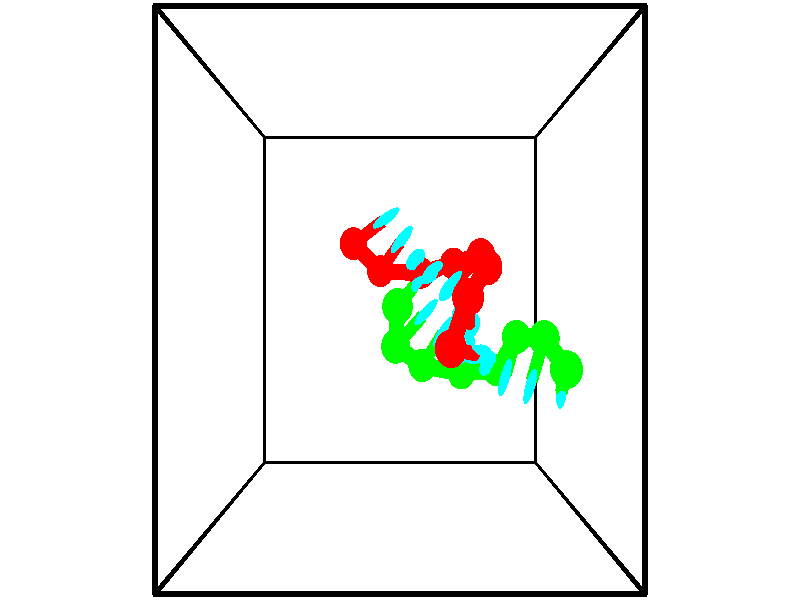 // switches for output
#declare DRAW_BASES = 1; // possible values are 0, 1; only relevant for DNA ribbons
#declare DRAW_BASES_TYPE = 3; // possible values are 1, 2, 3; only relevant for DNA ribbons
#declare DRAW_FOG = 0; // set to 1 to enable fog

#include "colors.inc"

#include "transforms.inc"
background { rgb <1, 1, 1>}

#default {
   normal{
       ripples 0.25
       frequency 0.20
       turbulence 0.2
       lambda 5
   }
	finish {
		phong 0.1
		phong_size 40.
	}
}

// original window dimensions: 1024x640


// camera settings

camera {
	sky <-0, 1, 0>
	up <-0, 1, 0>
	right 1.6 * <1, 0, 0>
	location <2.5, 2.5, 11.1562>
	look_at <2.5, 2.5, 2.5>
	direction <0, 0, -8.6562>
	angle 67.0682
}


# declare cpy_camera_pos = <2.5, 2.5, 11.1562>;
# if (DRAW_FOG = 1)
fog {
	fog_type 2
	up vnormalize(cpy_camera_pos)
	color rgbt<1,1,1,0.3>
	distance 1e-5
	fog_alt 3e-3
	fog_offset 4
}
# end


// LIGHTS

# declare lum = 6;
global_settings {
	ambient_light rgb lum * <0.05, 0.05, 0.05>
	max_trace_level 15
}# declare cpy_direct_light_amount = 0.25;
light_source
{	1000 * <-1, -1, 1>,
	rgb lum * cpy_direct_light_amount
	parallel
}

light_source
{	1000 * <1, 1, -1>,
	rgb lum * cpy_direct_light_amount
	parallel
}

// strand 0

// nucleotide -1

// particle -1
sphere {
	<1.644858, 3.362369, 0.062348> 0.250000
	pigment { color rgbt <1,0,0,0> }
	no_shadow
}
cylinder {
	<1.981865, 3.574870, 0.097977>,  <2.184069, 3.702371, 0.119354>, 0.100000
	pigment { color rgbt <1,0,0,0> }
	no_shadow
}
cylinder {
	<1.981865, 3.574870, 0.097977>,  <1.644858, 3.362369, 0.062348>, 0.100000
	pigment { color rgbt <1,0,0,0> }
	no_shadow
}

// particle -1
sphere {
	<1.981865, 3.574870, 0.097977> 0.100000
	pigment { color rgbt <1,0,0,0> }
	no_shadow
}
sphere {
	0, 1
	scale<0.080000,0.200000,0.300000>
	matrix <0.531042, -0.846882, 0.028015,
		0.090316, 0.023697, -0.995631,
		0.842518, 0.531253, 0.089072,
		2.234621, 3.734246, 0.124698>
	pigment { color rgbt <0,1,1,0> }
	no_shadow
}
cylinder {
	<2.128108, 2.954524, -0.246813>,  <1.644858, 3.362369, 0.062348>, 0.130000
	pigment { color rgbt <1,0,0,0> }
	no_shadow
}

// nucleotide -1

// particle -1
sphere {
	<2.128108, 2.954524, -0.246813> 0.250000
	pigment { color rgbt <1,0,0,0> }
	no_shadow
}
cylinder {
	<2.357506, 3.217827, -0.051754>,  <2.495145, 3.375809, 0.065281>, 0.100000
	pigment { color rgbt <1,0,0,0> }
	no_shadow
}
cylinder {
	<2.357506, 3.217827, -0.051754>,  <2.128108, 2.954524, -0.246813>, 0.100000
	pigment { color rgbt <1,0,0,0> }
	no_shadow
}

// particle -1
sphere {
	<2.357506, 3.217827, -0.051754> 0.100000
	pigment { color rgbt <1,0,0,0> }
	no_shadow
}
sphere {
	0, 1
	scale<0.080000,0.200000,0.300000>
	matrix <0.680125, -0.714404, 0.164490,
		0.456654, 0.237326, -0.857405,
		0.573496, 0.658258, 0.487647,
		2.529555, 3.415305, 0.094540>
	pigment { color rgbt <0,1,1,0> }
	no_shadow
}
cylinder {
	<2.909546, 2.932277, -0.484586>,  <2.128108, 2.954524, -0.246813>, 0.130000
	pigment { color rgbt <1,0,0,0> }
	no_shadow
}

// nucleotide -1

// particle -1
sphere {
	<2.909546, 2.932277, -0.484586> 0.250000
	pigment { color rgbt <1,0,0,0> }
	no_shadow
}
cylinder {
	<2.838425, 3.034104, -0.104359>,  <2.795752, 3.095201, 0.123778>, 0.100000
	pigment { color rgbt <1,0,0,0> }
	no_shadow
}
cylinder {
	<2.838425, 3.034104, -0.104359>,  <2.909546, 2.932277, -0.484586>, 0.100000
	pigment { color rgbt <1,0,0,0> }
	no_shadow
}

// particle -1
sphere {
	<2.838425, 3.034104, -0.104359> 0.100000
	pigment { color rgbt <1,0,0,0> }
	no_shadow
}
sphere {
	0, 1
	scale<0.080000,0.200000,0.300000>
	matrix <0.579519, -0.753607, 0.310219,
		0.795327, 0.606030, -0.013533,
		-0.177803, 0.254568, 0.950569,
		2.785084, 3.110475, 0.180812>
	pigment { color rgbt <0,1,1,0> }
	no_shadow
}
cylinder {
	<3.502416, 3.070176, -0.189294>,  <2.909546, 2.932277, -0.484586>, 0.130000
	pigment { color rgbt <1,0,0,0> }
	no_shadow
}

// nucleotide -1

// particle -1
sphere {
	<3.502416, 3.070176, -0.189294> 0.250000
	pigment { color rgbt <1,0,0,0> }
	no_shadow
}
cylinder {
	<3.261406, 2.977468, 0.116188>,  <3.116800, 2.921844, 0.299478>, 0.100000
	pigment { color rgbt <1,0,0,0> }
	no_shadow
}
cylinder {
	<3.261406, 2.977468, 0.116188>,  <3.502416, 3.070176, -0.189294>, 0.100000
	pigment { color rgbt <1,0,0,0> }
	no_shadow
}

// particle -1
sphere {
	<3.261406, 2.977468, 0.116188> 0.100000
	pigment { color rgbt <1,0,0,0> }
	no_shadow
}
sphere {
	0, 1
	scale<0.080000,0.200000,0.300000>
	matrix <0.700622, -0.611878, 0.367062,
		0.382221, 0.756233, 0.531054,
		-0.602524, -0.231769, 0.763706,
		3.080649, 2.907938, 0.345300>
	pigment { color rgbt <0,1,1,0> }
	no_shadow
}
cylinder {
	<3.930358, 3.162382, 0.461988>,  <3.502416, 3.070176, -0.189294>, 0.130000
	pigment { color rgbt <1,0,0,0> }
	no_shadow
}

// nucleotide -1

// particle -1
sphere {
	<3.930358, 3.162382, 0.461988> 0.250000
	pigment { color rgbt <1,0,0,0> }
	no_shadow
}
cylinder {
	<3.632156, 2.901297, 0.515934>,  <3.453235, 2.744646, 0.548302>, 0.100000
	pigment { color rgbt <1,0,0,0> }
	no_shadow
}
cylinder {
	<3.632156, 2.901297, 0.515934>,  <3.930358, 3.162382, 0.461988>, 0.100000
	pigment { color rgbt <1,0,0,0> }
	no_shadow
}

// particle -1
sphere {
	<3.632156, 2.901297, 0.515934> 0.100000
	pigment { color rgbt <1,0,0,0> }
	no_shadow
}
sphere {
	0, 1
	scale<0.080000,0.200000,0.300000>
	matrix <0.621654, -0.607988, 0.493859,
		-0.240351, 0.452015, 0.859019,
		-0.745505, -0.652713, 0.134866,
		3.408505, 2.705483, 0.556394>
	pigment { color rgbt <0,1,1,0> }
	no_shadow
}
cylinder {
	<3.946167, 2.951489, 1.146564>,  <3.930358, 3.162382, 0.461988>, 0.130000
	pigment { color rgbt <1,0,0,0> }
	no_shadow
}

// nucleotide -1

// particle -1
sphere {
	<3.946167, 2.951489, 1.146564> 0.250000
	pigment { color rgbt <1,0,0,0> }
	no_shadow
}
cylinder {
	<3.741364, 2.660171, 0.964384>,  <3.618481, 2.485380, 0.855076>, 0.100000
	pigment { color rgbt <1,0,0,0> }
	no_shadow
}
cylinder {
	<3.741364, 2.660171, 0.964384>,  <3.946167, 2.951489, 1.146564>, 0.100000
	pigment { color rgbt <1,0,0,0> }
	no_shadow
}

// particle -1
sphere {
	<3.741364, 2.660171, 0.964384> 0.100000
	pigment { color rgbt <1,0,0,0> }
	no_shadow
}
sphere {
	0, 1
	scale<0.080000,0.200000,0.300000>
	matrix <0.603543, -0.682301, 0.412554,
		-0.611215, -0.063652, 0.788901,
		-0.512008, -0.728295, -0.455449,
		3.587761, 2.441683, 0.827749>
	pigment { color rgbt <0,1,1,0> }
	no_shadow
}
cylinder {
	<3.573749, 2.535828, 1.636623>,  <3.946167, 2.951489, 1.146564>, 0.130000
	pigment { color rgbt <1,0,0,0> }
	no_shadow
}

// nucleotide -1

// particle -1
sphere {
	<3.573749, 2.535828, 1.636623> 0.250000
	pigment { color rgbt <1,0,0,0> }
	no_shadow
}
cylinder {
	<3.621887, 2.306000, 1.312799>,  <3.650770, 2.168102, 1.118506>, 0.100000
	pigment { color rgbt <1,0,0,0> }
	no_shadow
}
cylinder {
	<3.621887, 2.306000, 1.312799>,  <3.573749, 2.535828, 1.636623>, 0.100000
	pigment { color rgbt <1,0,0,0> }
	no_shadow
}

// particle -1
sphere {
	<3.621887, 2.306000, 1.312799> 0.100000
	pigment { color rgbt <1,0,0,0> }
	no_shadow
}
sphere {
	0, 1
	scale<0.080000,0.200000,0.300000>
	matrix <0.380648, -0.726448, 0.572172,
		-0.916856, -0.377014, 0.131285,
		0.120345, -0.574572, -0.809558,
		3.657991, 2.133628, 1.069932>
	pigment { color rgbt <0,1,1,0> }
	no_shadow
}
cylinder {
	<3.293214, 1.867064, 1.756923>,  <3.573749, 2.535828, 1.636623>, 0.130000
	pigment { color rgbt <1,0,0,0> }
	no_shadow
}

// nucleotide -1

// particle -1
sphere {
	<3.293214, 1.867064, 1.756923> 0.250000
	pigment { color rgbt <1,0,0,0> }
	no_shadow
}
cylinder {
	<3.564735, 1.803886, 1.470070>,  <3.727648, 1.765979, 1.297958>, 0.100000
	pigment { color rgbt <1,0,0,0> }
	no_shadow
}
cylinder {
	<3.564735, 1.803886, 1.470070>,  <3.293214, 1.867064, 1.756923>, 0.100000
	pigment { color rgbt <1,0,0,0> }
	no_shadow
}

// particle -1
sphere {
	<3.564735, 1.803886, 1.470070> 0.100000
	pigment { color rgbt <1,0,0,0> }
	no_shadow
}
sphere {
	0, 1
	scale<0.080000,0.200000,0.300000>
	matrix <0.354014, -0.785223, 0.508035,
		-0.643351, -0.598730, -0.477096,
		0.678803, -0.157946, -0.717133,
		3.768376, 1.756502, 1.254930>
	pigment { color rgbt <0,1,1,0> }
	no_shadow
}
// strand 1

// nucleotide -1

// particle -1
sphere {
	<5.097072, 1.597084, 1.737444> 0.250000
	pigment { color rgbt <0,1,0,0> }
	no_shadow
}
cylinder {
	<5.139687, 1.381784, 1.403034>,  <5.165255, 1.252604, 1.202388>, 0.100000
	pigment { color rgbt <0,1,0,0> }
	no_shadow
}
cylinder {
	<5.139687, 1.381784, 1.403034>,  <5.097072, 1.597084, 1.737444>, 0.100000
	pigment { color rgbt <0,1,0,0> }
	no_shadow
}

// particle -1
sphere {
	<5.139687, 1.381784, 1.403034> 0.100000
	pigment { color rgbt <0,1,0,0> }
	no_shadow
}
sphere {
	0, 1
	scale<0.080000,0.200000,0.300000>
	matrix <-0.984955, 0.057928, -0.162810,
		0.136062, 0.840792, -0.523981,
		0.106536, -0.538250, -0.836024,
		5.171648, 1.220309, 1.152227>
	pigment { color rgbt <0,1,1,0> }
	no_shadow
}
cylinder {
	<4.900310, 1.970352, 1.106805>,  <5.097072, 1.597084, 1.737444>, 0.130000
	pigment { color rgbt <0,1,0,0> }
	no_shadow
}

// nucleotide -1

// particle -1
sphere {
	<4.900310, 1.970352, 1.106805> 0.250000
	pigment { color rgbt <0,1,0,0> }
	no_shadow
}
cylinder {
	<4.790421, 1.594992, 1.022968>,  <4.724487, 1.369775, 0.972666>, 0.100000
	pigment { color rgbt <0,1,0,0> }
	no_shadow
}
cylinder {
	<4.790421, 1.594992, 1.022968>,  <4.900310, 1.970352, 1.106805>, 0.100000
	pigment { color rgbt <0,1,0,0> }
	no_shadow
}

// particle -1
sphere {
	<4.790421, 1.594992, 1.022968> 0.100000
	pigment { color rgbt <0,1,0,0> }
	no_shadow
}
sphere {
	0, 1
	scale<0.080000,0.200000,0.300000>
	matrix <-0.921968, 0.318966, -0.219625,
		0.272949, 0.132902, -0.952804,
		-0.274724, -0.938401, -0.209593,
		4.708004, 1.313471, 0.960091>
	pigment { color rgbt <0,1,1,0> }
	no_shadow
}
cylinder {
	<4.555998, 1.955364, 0.486201>,  <4.900310, 1.970352, 1.106805>, 0.130000
	pigment { color rgbt <0,1,0,0> }
	no_shadow
}

// nucleotide -1

// particle -1
sphere {
	<4.555998, 1.955364, 0.486201> 0.250000
	pigment { color rgbt <0,1,0,0> }
	no_shadow
}
cylinder {
	<4.408974, 1.637274, 0.679081>,  <4.320759, 1.446420, 0.794809>, 0.100000
	pigment { color rgbt <0,1,0,0> }
	no_shadow
}
cylinder {
	<4.408974, 1.637274, 0.679081>,  <4.555998, 1.955364, 0.486201>, 0.100000
	pigment { color rgbt <0,1,0,0> }
	no_shadow
}

// particle -1
sphere {
	<4.408974, 1.637274, 0.679081> 0.100000
	pigment { color rgbt <0,1,0,0> }
	no_shadow
}
sphere {
	0, 1
	scale<0.080000,0.200000,0.300000>
	matrix <-0.929918, 0.307409, -0.201874,
		0.012302, -0.522608, -0.852485,
		-0.367562, -0.795224, 0.482200,
		4.298705, 1.398707, 0.823741>
	pigment { color rgbt <0,1,1,0> }
	no_shadow
}
cylinder {
	<4.283196, 1.423953, 0.022981>,  <4.555998, 1.955364, 0.486201>, 0.130000
	pigment { color rgbt <0,1,0,0> }
	no_shadow
}

// nucleotide -1

// particle -1
sphere {
	<4.283196, 1.423953, 0.022981> 0.250000
	pigment { color rgbt <0,1,0,0> }
	no_shadow
}
cylinder {
	<4.136284, 1.511782, 0.384510>,  <4.048137, 1.564479, 0.601427>, 0.100000
	pigment { color rgbt <0,1,0,0> }
	no_shadow
}
cylinder {
	<4.136284, 1.511782, 0.384510>,  <4.283196, 1.423953, 0.022981>, 0.100000
	pigment { color rgbt <0,1,0,0> }
	no_shadow
}

// particle -1
sphere {
	<4.136284, 1.511782, 0.384510> 0.100000
	pigment { color rgbt <0,1,0,0> }
	no_shadow
}
sphere {
	0, 1
	scale<0.080000,0.200000,0.300000>
	matrix <-0.753199, 0.499918, -0.427521,
		-0.545708, -0.837777, -0.018227,
		-0.367280, 0.219573, 0.903822,
		4.026100, 1.577654, 0.655656>
	pigment { color rgbt <0,1,1,0> }
	no_shadow
}
cylinder {
	<3.629798, 1.374104, 0.003298>,  <4.283196, 1.423953, 0.022981>, 0.130000
	pigment { color rgbt <0,1,0,0> }
	no_shadow
}

// nucleotide -1

// particle -1
sphere {
	<3.629798, 1.374104, 0.003298> 0.250000
	pigment { color rgbt <0,1,0,0> }
	no_shadow
}
cylinder {
	<3.649353, 1.597918, 0.334244>,  <3.661086, 1.732206, 0.532811>, 0.100000
	pigment { color rgbt <0,1,0,0> }
	no_shadow
}
cylinder {
	<3.649353, 1.597918, 0.334244>,  <3.629798, 1.374104, 0.003298>, 0.100000
	pigment { color rgbt <0,1,0,0> }
	no_shadow
}

// particle -1
sphere {
	<3.649353, 1.597918, 0.334244> 0.100000
	pigment { color rgbt <0,1,0,0> }
	no_shadow
}
sphere {
	0, 1
	scale<0.080000,0.200000,0.300000>
	matrix <-0.709563, 0.602440, -0.365494,
		-0.702944, -0.569200, 0.426475,
		0.048886, 0.559533, 0.827365,
		3.664019, 1.765777, 0.582453>
	pigment { color rgbt <0,1,1,0> }
	no_shadow
}
cylinder {
	<2.901733, 1.512003, 0.223669>,  <3.629798, 1.374104, 0.003298>, 0.130000
	pigment { color rgbt <0,1,0,0> }
	no_shadow
}

// nucleotide -1

// particle -1
sphere {
	<2.901733, 1.512003, 0.223669> 0.250000
	pigment { color rgbt <0,1,0,0> }
	no_shadow
}
cylinder {
	<3.115753, 1.812349, 0.378548>,  <3.244165, 1.992557, 0.471475>, 0.100000
	pigment { color rgbt <0,1,0,0> }
	no_shadow
}
cylinder {
	<3.115753, 1.812349, 0.378548>,  <2.901733, 1.512003, 0.223669>, 0.100000
	pigment { color rgbt <0,1,0,0> }
	no_shadow
}

// particle -1
sphere {
	<3.115753, 1.812349, 0.378548> 0.100000
	pigment { color rgbt <0,1,0,0> }
	no_shadow
}
sphere {
	0, 1
	scale<0.080000,0.200000,0.300000>
	matrix <-0.723312, 0.643958, -0.249275,
		-0.436511, -0.146689, 0.887660,
		0.535050, 0.750866, 0.387197,
		3.276268, 2.037609, 0.494707>
	pigment { color rgbt <0,1,1,0> }
	no_shadow
}
cylinder {
	<2.425862, 1.834346, 0.742867>,  <2.901733, 1.512003, 0.223669>, 0.130000
	pigment { color rgbt <0,1,0,0> }
	no_shadow
}

// nucleotide -1

// particle -1
sphere {
	<2.425862, 1.834346, 0.742867> 0.250000
	pigment { color rgbt <0,1,0,0> }
	no_shadow
}
cylinder {
	<2.715446, 2.101772, 0.674870>,  <2.889197, 2.262228, 0.634071>, 0.100000
	pigment { color rgbt <0,1,0,0> }
	no_shadow
}
cylinder {
	<2.715446, 2.101772, 0.674870>,  <2.425862, 1.834346, 0.742867>, 0.100000
	pigment { color rgbt <0,1,0,0> }
	no_shadow
}

// particle -1
sphere {
	<2.715446, 2.101772, 0.674870> 0.100000
	pigment { color rgbt <0,1,0,0> }
	no_shadow
}
sphere {
	0, 1
	scale<0.080000,0.200000,0.300000>
	matrix <-0.685299, 0.725246, -0.066213,
		0.079019, 0.164432, 0.983218,
		0.723962, 0.668566, -0.169994,
		2.932635, 2.302342, 0.623871>
	pigment { color rgbt <0,1,1,0> }
	no_shadow
}
cylinder {
	<2.459929, 2.413536, 1.280477>,  <2.425862, 1.834346, 0.742867>, 0.130000
	pigment { color rgbt <0,1,0,0> }
	no_shadow
}

// nucleotide -1

// particle -1
sphere {
	<2.459929, 2.413536, 1.280477> 0.250000
	pigment { color rgbt <0,1,0,0> }
	no_shadow
}
cylinder {
	<2.617058, 2.571070, 0.948071>,  <2.711335, 2.665590, 0.748627>, 0.100000
	pigment { color rgbt <0,1,0,0> }
	no_shadow
}
cylinder {
	<2.617058, 2.571070, 0.948071>,  <2.459929, 2.413536, 1.280477>, 0.100000
	pigment { color rgbt <0,1,0,0> }
	no_shadow
}

// particle -1
sphere {
	<2.617058, 2.571070, 0.948071> 0.100000
	pigment { color rgbt <0,1,0,0> }
	no_shadow
}
sphere {
	0, 1
	scale<0.080000,0.200000,0.300000>
	matrix <-0.591866, 0.799895, 0.099310,
		0.703837, 0.452839, 0.547312,
		0.392821, 0.393833, -0.831015,
		2.734904, 2.689220, 0.698766>
	pigment { color rgbt <0,1,1,0> }
	no_shadow
}
// box output
cylinder {
	<0.000000, 0.000000, 0.000000>,  <5.000000, 0.000000, 0.000000>, 0.025000
	pigment { color rgbt <0,0,0,0> }
	no_shadow
}
cylinder {
	<0.000000, 0.000000, 0.000000>,  <0.000000, 5.000000, 0.000000>, 0.025000
	pigment { color rgbt <0,0,0,0> }
	no_shadow
}
cylinder {
	<0.000000, 0.000000, 0.000000>,  <0.000000, 0.000000, 5.000000>, 0.025000
	pigment { color rgbt <0,0,0,0> }
	no_shadow
}
cylinder {
	<5.000000, 5.000000, 5.000000>,  <0.000000, 5.000000, 5.000000>, 0.025000
	pigment { color rgbt <0,0,0,0> }
	no_shadow
}
cylinder {
	<5.000000, 5.000000, 5.000000>,  <5.000000, 0.000000, 5.000000>, 0.025000
	pigment { color rgbt <0,0,0,0> }
	no_shadow
}
cylinder {
	<5.000000, 5.000000, 5.000000>,  <5.000000, 5.000000, 0.000000>, 0.025000
	pigment { color rgbt <0,0,0,0> }
	no_shadow
}
cylinder {
	<0.000000, 0.000000, 5.000000>,  <0.000000, 5.000000, 5.000000>, 0.025000
	pigment { color rgbt <0,0,0,0> }
	no_shadow
}
cylinder {
	<0.000000, 0.000000, 5.000000>,  <5.000000, 0.000000, 5.000000>, 0.025000
	pigment { color rgbt <0,0,0,0> }
	no_shadow
}
cylinder {
	<5.000000, 5.000000, 0.000000>,  <0.000000, 5.000000, 0.000000>, 0.025000
	pigment { color rgbt <0,0,0,0> }
	no_shadow
}
cylinder {
	<5.000000, 5.000000, 0.000000>,  <5.000000, 0.000000, 0.000000>, 0.025000
	pigment { color rgbt <0,0,0,0> }
	no_shadow
}
cylinder {
	<5.000000, 0.000000, 5.000000>,  <5.000000, 0.000000, 0.000000>, 0.025000
	pigment { color rgbt <0,0,0,0> }
	no_shadow
}
cylinder {
	<0.000000, 5.000000, 0.000000>,  <0.000000, 5.000000, 5.000000>, 0.025000
	pigment { color rgbt <0,0,0,0> }
	no_shadow
}
// end of box output

